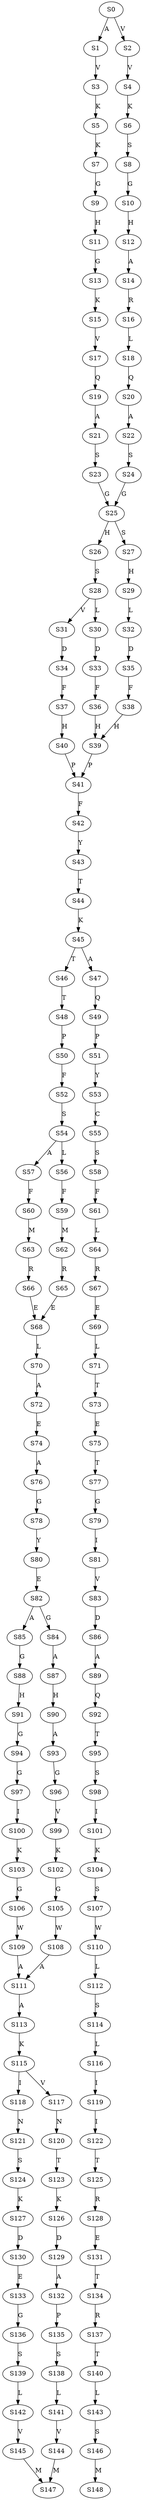strict digraph  {
	S0 -> S1 [ label = A ];
	S0 -> S2 [ label = V ];
	S1 -> S3 [ label = V ];
	S2 -> S4 [ label = V ];
	S3 -> S5 [ label = K ];
	S4 -> S6 [ label = K ];
	S5 -> S7 [ label = K ];
	S6 -> S8 [ label = S ];
	S7 -> S9 [ label = G ];
	S8 -> S10 [ label = G ];
	S9 -> S11 [ label = H ];
	S10 -> S12 [ label = H ];
	S11 -> S13 [ label = G ];
	S12 -> S14 [ label = A ];
	S13 -> S15 [ label = K ];
	S14 -> S16 [ label = R ];
	S15 -> S17 [ label = V ];
	S16 -> S18 [ label = L ];
	S17 -> S19 [ label = Q ];
	S18 -> S20 [ label = Q ];
	S19 -> S21 [ label = A ];
	S20 -> S22 [ label = A ];
	S21 -> S23 [ label = S ];
	S22 -> S24 [ label = S ];
	S23 -> S25 [ label = G ];
	S24 -> S25 [ label = G ];
	S25 -> S26 [ label = H ];
	S25 -> S27 [ label = S ];
	S26 -> S28 [ label = S ];
	S27 -> S29 [ label = H ];
	S28 -> S30 [ label = L ];
	S28 -> S31 [ label = V ];
	S29 -> S32 [ label = L ];
	S30 -> S33 [ label = D ];
	S31 -> S34 [ label = D ];
	S32 -> S35 [ label = D ];
	S33 -> S36 [ label = F ];
	S34 -> S37 [ label = F ];
	S35 -> S38 [ label = F ];
	S36 -> S39 [ label = H ];
	S37 -> S40 [ label = H ];
	S38 -> S39 [ label = H ];
	S39 -> S41 [ label = P ];
	S40 -> S41 [ label = P ];
	S41 -> S42 [ label = F ];
	S42 -> S43 [ label = Y ];
	S43 -> S44 [ label = T ];
	S44 -> S45 [ label = K ];
	S45 -> S46 [ label = T ];
	S45 -> S47 [ label = A ];
	S46 -> S48 [ label = T ];
	S47 -> S49 [ label = Q ];
	S48 -> S50 [ label = P ];
	S49 -> S51 [ label = P ];
	S50 -> S52 [ label = F ];
	S51 -> S53 [ label = Y ];
	S52 -> S54 [ label = S ];
	S53 -> S55 [ label = C ];
	S54 -> S56 [ label = L ];
	S54 -> S57 [ label = A ];
	S55 -> S58 [ label = S ];
	S56 -> S59 [ label = F ];
	S57 -> S60 [ label = F ];
	S58 -> S61 [ label = F ];
	S59 -> S62 [ label = M ];
	S60 -> S63 [ label = M ];
	S61 -> S64 [ label = L ];
	S62 -> S65 [ label = R ];
	S63 -> S66 [ label = R ];
	S64 -> S67 [ label = R ];
	S65 -> S68 [ label = E ];
	S66 -> S68 [ label = E ];
	S67 -> S69 [ label = E ];
	S68 -> S70 [ label = L ];
	S69 -> S71 [ label = L ];
	S70 -> S72 [ label = A ];
	S71 -> S73 [ label = T ];
	S72 -> S74 [ label = E ];
	S73 -> S75 [ label = E ];
	S74 -> S76 [ label = A ];
	S75 -> S77 [ label = T ];
	S76 -> S78 [ label = G ];
	S77 -> S79 [ label = G ];
	S78 -> S80 [ label = Y ];
	S79 -> S81 [ label = I ];
	S80 -> S82 [ label = E ];
	S81 -> S83 [ label = V ];
	S82 -> S84 [ label = G ];
	S82 -> S85 [ label = A ];
	S83 -> S86 [ label = D ];
	S84 -> S87 [ label = A ];
	S85 -> S88 [ label = G ];
	S86 -> S89 [ label = A ];
	S87 -> S90 [ label = H ];
	S88 -> S91 [ label = H ];
	S89 -> S92 [ label = Q ];
	S90 -> S93 [ label = A ];
	S91 -> S94 [ label = G ];
	S92 -> S95 [ label = T ];
	S93 -> S96 [ label = G ];
	S94 -> S97 [ label = G ];
	S95 -> S98 [ label = S ];
	S96 -> S99 [ label = V ];
	S97 -> S100 [ label = I ];
	S98 -> S101 [ label = I ];
	S99 -> S102 [ label = K ];
	S100 -> S103 [ label = K ];
	S101 -> S104 [ label = K ];
	S102 -> S105 [ label = G ];
	S103 -> S106 [ label = G ];
	S104 -> S107 [ label = S ];
	S105 -> S108 [ label = W ];
	S106 -> S109 [ label = W ];
	S107 -> S110 [ label = W ];
	S108 -> S111 [ label = A ];
	S109 -> S111 [ label = A ];
	S110 -> S112 [ label = L ];
	S111 -> S113 [ label = A ];
	S112 -> S114 [ label = S ];
	S113 -> S115 [ label = K ];
	S114 -> S116 [ label = L ];
	S115 -> S117 [ label = V ];
	S115 -> S118 [ label = I ];
	S116 -> S119 [ label = I ];
	S117 -> S120 [ label = N ];
	S118 -> S121 [ label = N ];
	S119 -> S122 [ label = I ];
	S120 -> S123 [ label = T ];
	S121 -> S124 [ label = S ];
	S122 -> S125 [ label = T ];
	S123 -> S126 [ label = K ];
	S124 -> S127 [ label = K ];
	S125 -> S128 [ label = R ];
	S126 -> S129 [ label = D ];
	S127 -> S130 [ label = D ];
	S128 -> S131 [ label = E ];
	S129 -> S132 [ label = A ];
	S130 -> S133 [ label = E ];
	S131 -> S134 [ label = T ];
	S132 -> S135 [ label = P ];
	S133 -> S136 [ label = G ];
	S134 -> S137 [ label = R ];
	S135 -> S138 [ label = S ];
	S136 -> S139 [ label = S ];
	S137 -> S140 [ label = T ];
	S138 -> S141 [ label = L ];
	S139 -> S142 [ label = L ];
	S140 -> S143 [ label = L ];
	S141 -> S144 [ label = V ];
	S142 -> S145 [ label = V ];
	S143 -> S146 [ label = S ];
	S144 -> S147 [ label = M ];
	S145 -> S147 [ label = M ];
	S146 -> S148 [ label = M ];
}
